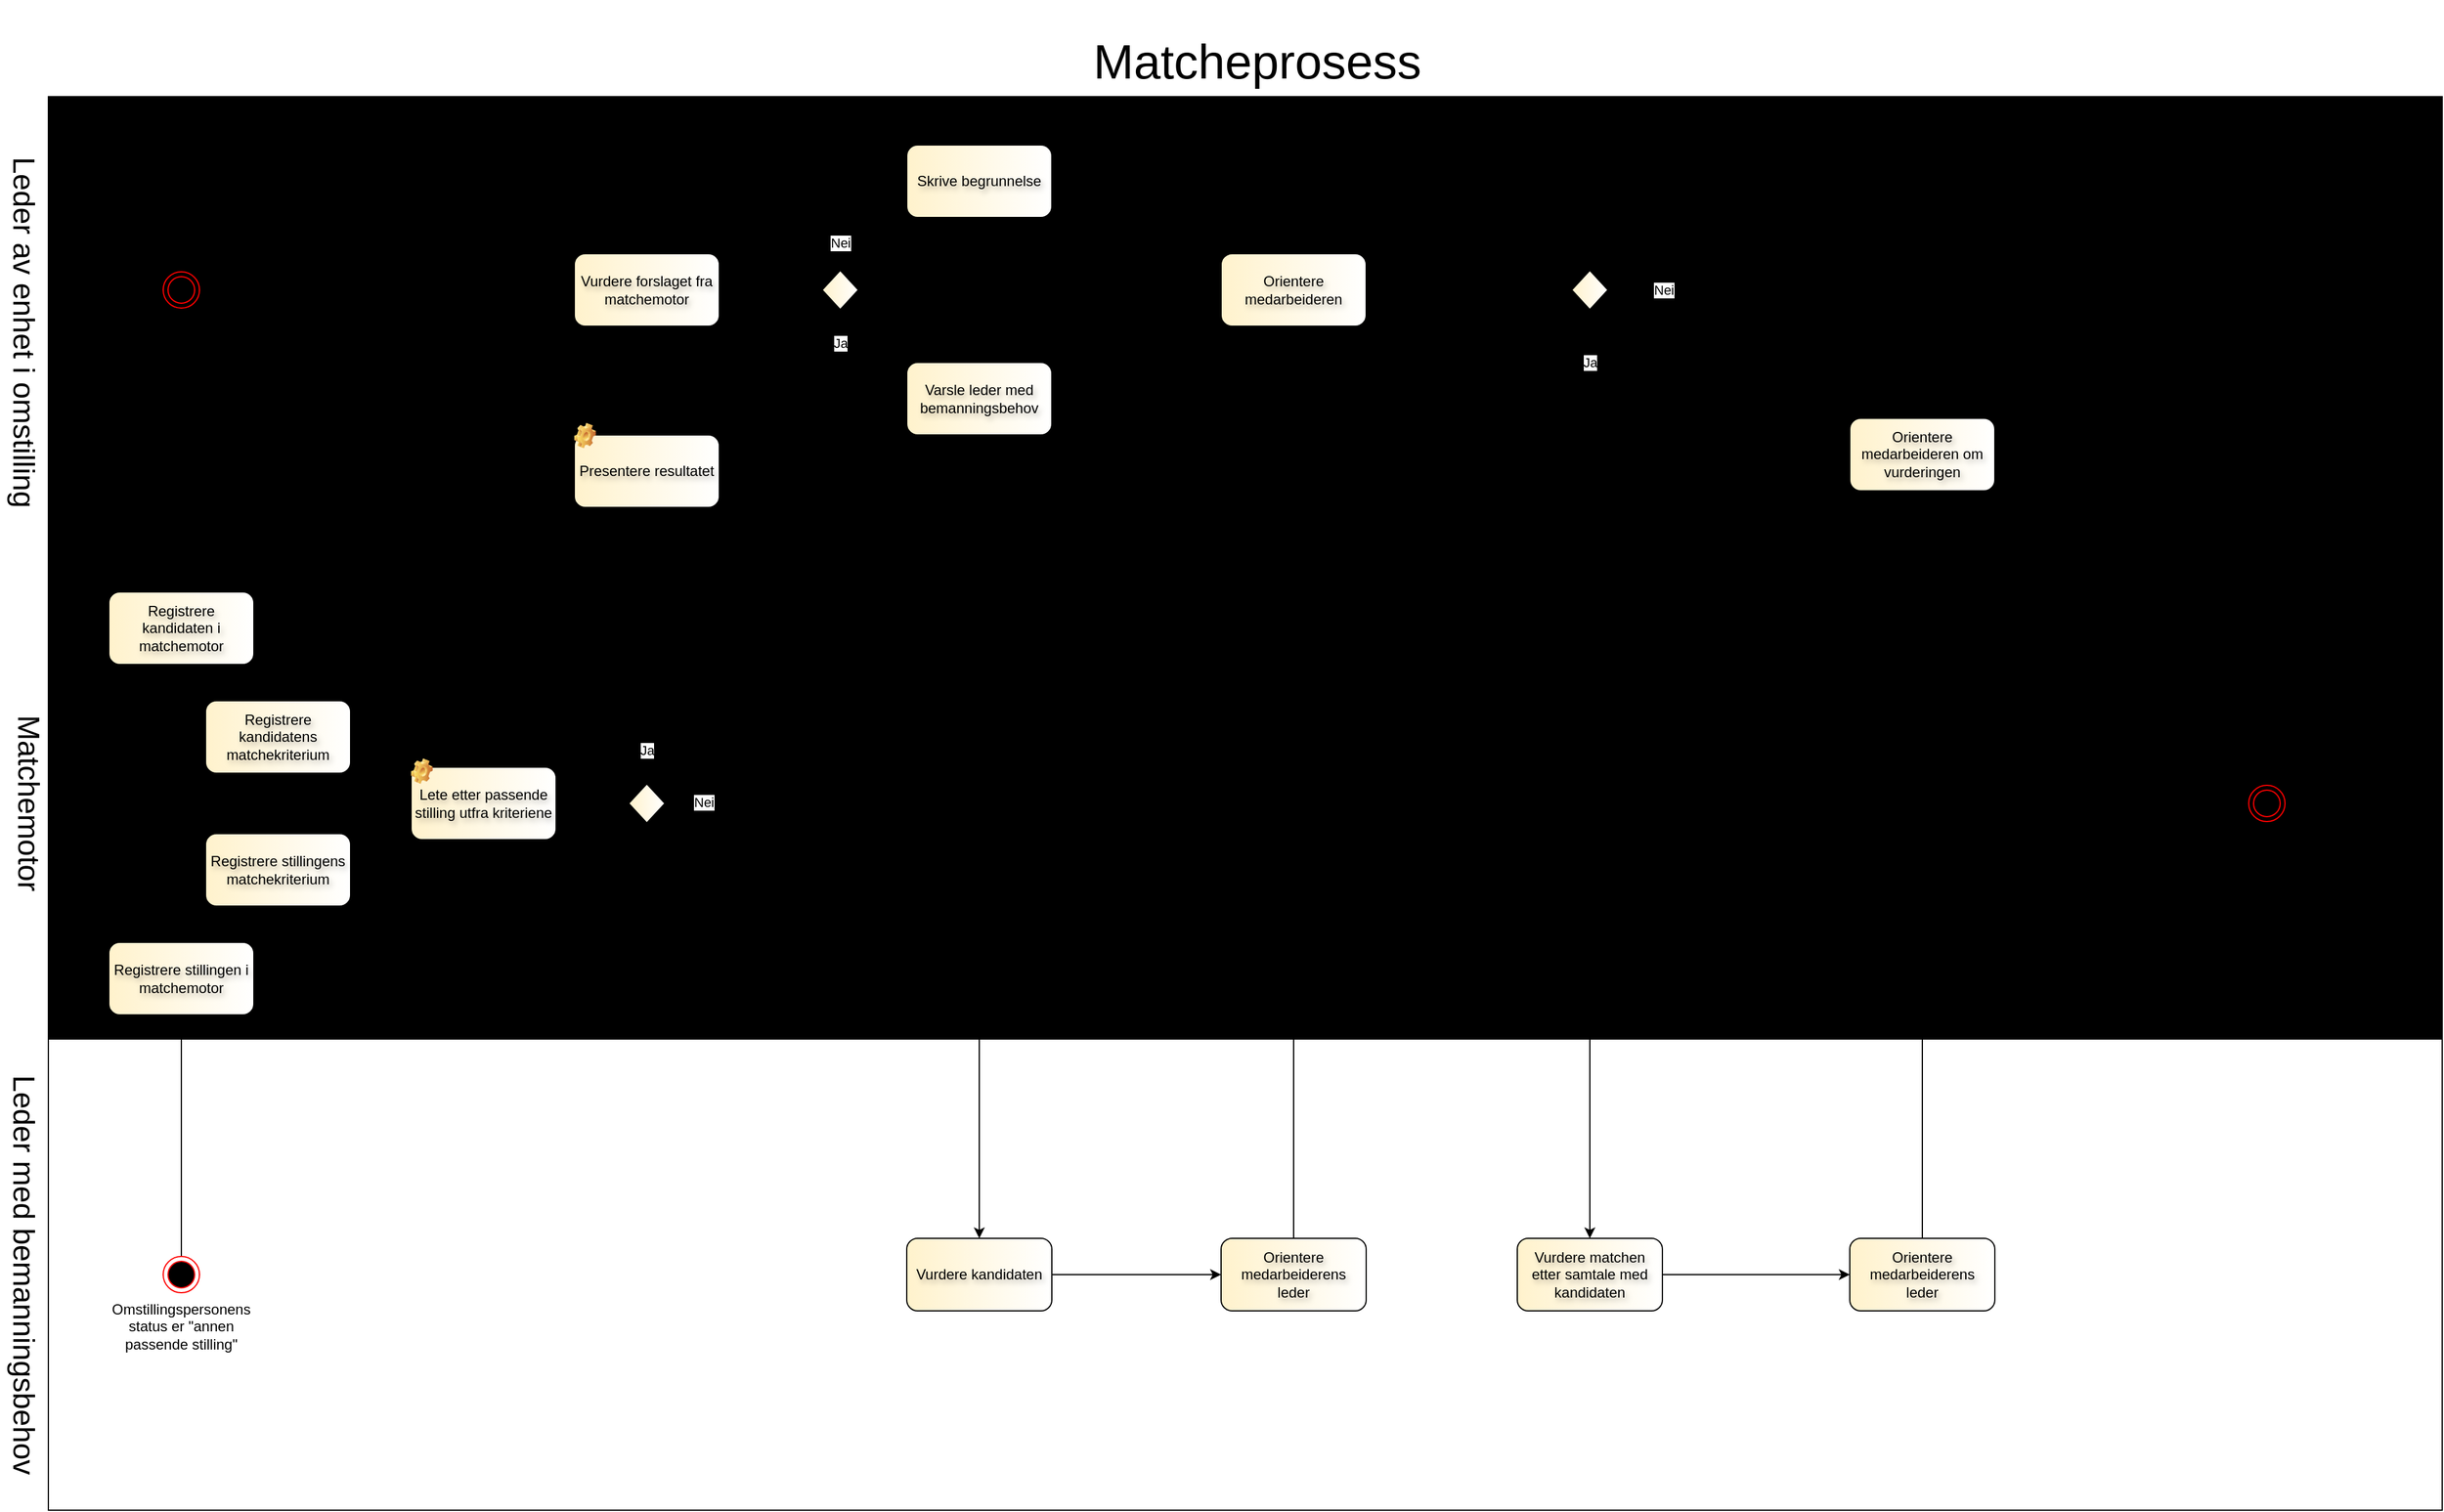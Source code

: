<mxfile version="26.1.3">
  <diagram name="Page-1" id="dPI5HspIhkFptaoozQgk">
    <mxGraphModel dx="4763" dy="2349" grid="1" gridSize="10" guides="1" tooltips="1" connect="1" arrows="1" fold="1" page="1" pageScale="1" pageWidth="827" pageHeight="1169" math="0" shadow="0">
      <root>
        <mxCell id="0" />
        <mxCell id="1" parent="0" />
        <mxCell id="sqZSUwt8y7oiJ_LlSGiX-1" value="&lt;font style=&quot;font-size: 25px;&quot;&gt;Matchemotor&lt;/font&gt;" style="rounded=0;whiteSpace=wrap;html=1;labelPosition=left;verticalLabelPosition=middle;align=right;verticalAlign=middle;textDirection=vertical-rl;textShadow=0;gradientColor=light-dark(#ffffff, #ededed);" vertex="1" parent="1">
          <mxGeometry x="-840" y="-280" width="1980" height="390" as="geometry" />
        </mxCell>
        <mxCell id="sqZSUwt8y7oiJ_LlSGiX-2" value="&lt;font style=&quot;font-size: 25px;&quot;&gt;Leder av enhet i omstilling&lt;/font&gt;" style="rounded=0;whiteSpace=wrap;html=1;labelPosition=left;verticalLabelPosition=middle;align=right;verticalAlign=middle;textDirection=vertical-rl;fontSize=32;gradientColor=light-dark(#ffffff, #ededed);" vertex="1" parent="1">
          <mxGeometry x="-840" y="-670" width="1980" height="390" as="geometry" />
        </mxCell>
        <mxCell id="sqZSUwt8y7oiJ_LlSGiX-6" value="&lt;font style=&quot;font-size: 25px;&quot;&gt;Leder med bemanningsbehov&lt;/font&gt;" style="rounded=0;whiteSpace=wrap;html=1;labelPosition=left;verticalLabelPosition=middle;align=right;verticalAlign=middle;textDirection=vertical-rl;fontSize=32;" vertex="1" parent="1">
          <mxGeometry x="-840" y="110" width="1980" height="390" as="geometry" />
        </mxCell>
        <mxCell id="sqZSUwt8y7oiJ_LlSGiX-12" value="" style="edgeStyle=orthogonalEdgeStyle;rounded=0;orthogonalLoop=1;jettySize=auto;html=1;" edge="1" parent="1" source="sqZSUwt8y7oiJ_LlSGiX-7" target="sqZSUwt8y7oiJ_LlSGiX-8">
          <mxGeometry relative="1" as="geometry" />
        </mxCell>
        <mxCell id="sqZSUwt8y7oiJ_LlSGiX-7" value="Registrere kandidaten i matchemotor" style="rounded=1;whiteSpace=wrap;html=1;textShadow=1;labelBackgroundColor=none;fillColor=#fff2cc;strokeColor=#000000;gradientColor=#FFFFFF;gradientDirection=east;perimeterSpacing=0;spacing=4;" vertex="1" parent="1">
          <mxGeometry x="-790" y="-260" width="120" height="60" as="geometry" />
        </mxCell>
        <mxCell id="sqZSUwt8y7oiJ_LlSGiX-13" value="" style="edgeStyle=orthogonalEdgeStyle;rounded=0;orthogonalLoop=1;jettySize=auto;html=1;" edge="1" parent="1" source="sqZSUwt8y7oiJ_LlSGiX-8" target="sqZSUwt8y7oiJ_LlSGiX-11">
          <mxGeometry relative="1" as="geometry" />
        </mxCell>
        <mxCell id="sqZSUwt8y7oiJ_LlSGiX-8" value="Registrere kandidatens matchekriterium" style="rounded=1;whiteSpace=wrap;html=1;textShadow=1;labelBackgroundColor=none;fillColor=#fff2cc;strokeColor=#000000;gradientColor=#FFFFFF;gradientDirection=east;perimeterSpacing=0;spacing=4;" vertex="1" parent="1">
          <mxGeometry x="-710" y="-170" width="120" height="60" as="geometry" />
        </mxCell>
        <mxCell id="sqZSUwt8y7oiJ_LlSGiX-15" value="" style="edgeStyle=orthogonalEdgeStyle;rounded=0;orthogonalLoop=1;jettySize=auto;html=1;" edge="1" parent="1" source="sqZSUwt8y7oiJ_LlSGiX-9" target="sqZSUwt8y7oiJ_LlSGiX-10">
          <mxGeometry relative="1" as="geometry" />
        </mxCell>
        <mxCell id="sqZSUwt8y7oiJ_LlSGiX-9" value="Registrere stillingen i matchemotor" style="rounded=1;whiteSpace=wrap;html=1;textShadow=1;labelBackgroundColor=none;fillColor=#fff2cc;strokeColor=#000000;gradientColor=#FFFFFF;gradientDirection=east;perimeterSpacing=0;spacing=4;" vertex="1" parent="1">
          <mxGeometry x="-790" y="30" width="120" height="60" as="geometry" />
        </mxCell>
        <mxCell id="sqZSUwt8y7oiJ_LlSGiX-14" value="" style="edgeStyle=orthogonalEdgeStyle;rounded=0;orthogonalLoop=1;jettySize=auto;html=1;" edge="1" parent="1" source="sqZSUwt8y7oiJ_LlSGiX-10" target="sqZSUwt8y7oiJ_LlSGiX-11">
          <mxGeometry relative="1" as="geometry" />
        </mxCell>
        <mxCell id="sqZSUwt8y7oiJ_LlSGiX-10" value="Registrere stillingens matchekriterium" style="rounded=1;whiteSpace=wrap;html=1;textShadow=1;labelBackgroundColor=none;fillColor=#fff2cc;strokeColor=#000000;gradientColor=#FFFFFF;gradientDirection=east;perimeterSpacing=0;spacing=4;" vertex="1" parent="1">
          <mxGeometry x="-710" y="-60" width="120" height="60" as="geometry" />
        </mxCell>
        <mxCell id="sqZSUwt8y7oiJ_LlSGiX-34" value="" style="edgeStyle=orthogonalEdgeStyle;rounded=0;orthogonalLoop=1;jettySize=auto;html=1;" edge="1" parent="1" source="sqZSUwt8y7oiJ_LlSGiX-11" target="sqZSUwt8y7oiJ_LlSGiX-31">
          <mxGeometry relative="1" as="geometry" />
        </mxCell>
        <mxCell id="sqZSUwt8y7oiJ_LlSGiX-11" value="Lete etter passende stilling utfra kriteriene" style="rounded=1;whiteSpace=wrap;html=1;textShadow=1;labelBackgroundColor=none;fillColor=#fff2cc;strokeColor=#000000;gradientColor=#FFFFFF;gradientDirection=east;perimeterSpacing=0;spacing=4;" vertex="1" parent="1">
          <mxGeometry x="-540" y="-115" width="120" height="60" as="geometry" />
        </mxCell>
        <mxCell id="sqZSUwt8y7oiJ_LlSGiX-18" value="" style="edgeStyle=orthogonalEdgeStyle;rounded=0;orthogonalLoop=1;jettySize=auto;html=1;entryX=0.5;entryY=0;entryDx=0;entryDy=0;" edge="1" parent="1" source="sqZSUwt8y7oiJ_LlSGiX-16" target="sqZSUwt8y7oiJ_LlSGiX-7">
          <mxGeometry relative="1" as="geometry">
            <mxPoint x="-730" y="-375" as="targetPoint" />
          </mxGeometry>
        </mxCell>
        <mxCell id="sqZSUwt8y7oiJ_LlSGiX-16" value="Omstillingspersonens status er &quot;a&lt;span style=&quot;background-color: transparent; color: light-dark(rgb(0, 0, 0), rgb(255, 255, 255));&quot;&gt;nnen passende stilling&quot;&lt;/span&gt;" style="ellipse;html=1;shape=endState;fillColor=#000000;strokeColor=#ff0000;labelPosition=center;verticalLabelPosition=top;align=center;verticalAlign=bottom;whiteSpace=wrap;" vertex="1" parent="1">
          <mxGeometry x="-745" y="-525" width="30" height="30" as="geometry" />
        </mxCell>
        <mxCell id="sqZSUwt8y7oiJ_LlSGiX-20" value="" style="edgeStyle=orthogonalEdgeStyle;rounded=0;orthogonalLoop=1;jettySize=auto;html=1;" edge="1" parent="1" source="sqZSUwt8y7oiJ_LlSGiX-19" target="sqZSUwt8y7oiJ_LlSGiX-9">
          <mxGeometry relative="1" as="geometry" />
        </mxCell>
        <mxCell id="sqZSUwt8y7oiJ_LlSGiX-19" value="Omstillingspersonens status er &quot;a&lt;span style=&quot;background-color: transparent; color: light-dark(rgb(0, 0, 0), rgb(255, 255, 255));&quot;&gt;nnen passende stilling&quot;&lt;/span&gt;" style="ellipse;html=1;shape=endState;fillColor=#000000;strokeColor=#ff0000;labelPosition=center;verticalLabelPosition=bottom;align=center;verticalAlign=top;whiteSpace=wrap;" vertex="1" parent="1">
          <mxGeometry x="-745" y="290" width="30" height="30" as="geometry" />
        </mxCell>
        <mxCell id="sqZSUwt8y7oiJ_LlSGiX-36" value="" style="edgeStyle=orthogonalEdgeStyle;rounded=0;orthogonalLoop=1;jettySize=auto;html=1;entryX=0.5;entryY=1;entryDx=0;entryDy=0;" edge="1" parent="1" source="sqZSUwt8y7oiJ_LlSGiX-31" target="sqZSUwt8y7oiJ_LlSGiX-37">
          <mxGeometry relative="1" as="geometry">
            <mxPoint x="-345" y="-167.5" as="targetPoint" />
          </mxGeometry>
        </mxCell>
        <mxCell id="sqZSUwt8y7oiJ_LlSGiX-38" value="Ja" style="edgeLabel;html=1;align=center;verticalAlign=middle;resizable=0;points=[];" vertex="1" connectable="0" parent="sqZSUwt8y7oiJ_LlSGiX-36">
          <mxGeometry x="-0.539" relative="1" as="geometry">
            <mxPoint y="24" as="offset" />
          </mxGeometry>
        </mxCell>
        <mxCell id="sqZSUwt8y7oiJ_LlSGiX-40" value="" style="edgeStyle=orthogonalEdgeStyle;rounded=0;orthogonalLoop=1;jettySize=auto;html=1;entryX=0;entryY=0.5;entryDx=0;entryDy=0;" edge="1" parent="1" source="sqZSUwt8y7oiJ_LlSGiX-31" target="sqZSUwt8y7oiJ_LlSGiX-78">
          <mxGeometry relative="1" as="geometry">
            <mxPoint x="-235" y="-85.0" as="targetPoint" />
          </mxGeometry>
        </mxCell>
        <mxCell id="sqZSUwt8y7oiJ_LlSGiX-89" value="Nei" style="edgeLabel;html=1;align=center;verticalAlign=middle;resizable=0;points=[];" vertex="1" connectable="0" parent="sqZSUwt8y7oiJ_LlSGiX-40">
          <mxGeometry x="-0.952" y="1" relative="1" as="geometry">
            <mxPoint as="offset" />
          </mxGeometry>
        </mxCell>
        <mxCell id="sqZSUwt8y7oiJ_LlSGiX-31" value="Passende stilling funnet?" style="rhombus;whiteSpace=wrap;html=1;labelPosition=center;verticalLabelPosition=bottom;align=center;verticalAlign=top;gradientColor=#FFFFFF;gradientDirection=east;fillColor=#FFF2CC;" vertex="1" parent="1">
          <mxGeometry x="-360" y="-101.25" width="30" height="32.5" as="geometry" />
        </mxCell>
        <mxCell id="sqZSUwt8y7oiJ_LlSGiX-43" value="" style="edgeStyle=orthogonalEdgeStyle;rounded=0;orthogonalLoop=1;jettySize=auto;html=1;" edge="1" parent="1" source="sqZSUwt8y7oiJ_LlSGiX-37" target="sqZSUwt8y7oiJ_LlSGiX-42">
          <mxGeometry relative="1" as="geometry" />
        </mxCell>
        <mxCell id="sqZSUwt8y7oiJ_LlSGiX-37" value="Presentere resultatet" style="rounded=1;whiteSpace=wrap;html=1;textShadow=1;labelBackgroundColor=none;fillColor=#fff2cc;strokeColor=#000000;gradientColor=#FFFFFF;gradientDirection=east;perimeterSpacing=0;spacing=4;" vertex="1" parent="1">
          <mxGeometry x="-405" y="-390" width="120" height="60" as="geometry" />
        </mxCell>
        <mxCell id="sqZSUwt8y7oiJ_LlSGiX-47" value="" style="edgeStyle=orthogonalEdgeStyle;rounded=0;orthogonalLoop=1;jettySize=auto;html=1;" edge="1" parent="1" source="sqZSUwt8y7oiJ_LlSGiX-42" target="sqZSUwt8y7oiJ_LlSGiX-44">
          <mxGeometry relative="1" as="geometry" />
        </mxCell>
        <mxCell id="sqZSUwt8y7oiJ_LlSGiX-42" value="Vurdere forslaget fra matchemotor" style="rounded=1;whiteSpace=wrap;html=1;textShadow=1;labelBackgroundColor=none;fillColor=#fff2cc;strokeColor=#000000;gradientColor=#FFFFFF;gradientDirection=east;perimeterSpacing=0;spacing=4;" vertex="1" parent="1">
          <mxGeometry x="-405" y="-540" width="120" height="60" as="geometry" />
        </mxCell>
        <mxCell id="sqZSUwt8y7oiJ_LlSGiX-49" value="" style="edgeStyle=orthogonalEdgeStyle;rounded=0;orthogonalLoop=1;jettySize=auto;html=1;entryX=0;entryY=0.5;entryDx=0;entryDy=0;" edge="1" parent="1" source="sqZSUwt8y7oiJ_LlSGiX-44" target="sqZSUwt8y7oiJ_LlSGiX-46">
          <mxGeometry relative="1" as="geometry">
            <mxPoint x="-185" y="-606.25" as="targetPoint" />
            <Array as="points">
              <mxPoint x="-185" y="-600" />
            </Array>
          </mxGeometry>
        </mxCell>
        <mxCell id="sqZSUwt8y7oiJ_LlSGiX-88" value="Nei" style="edgeLabel;html=1;align=center;verticalAlign=middle;resizable=0;points=[];" vertex="1" connectable="0" parent="sqZSUwt8y7oiJ_LlSGiX-49">
          <mxGeometry x="-0.27" y="-1" relative="1" as="geometry">
            <mxPoint x="-1" y="24" as="offset" />
          </mxGeometry>
        </mxCell>
        <mxCell id="sqZSUwt8y7oiJ_LlSGiX-52" value="" style="edgeStyle=orthogonalEdgeStyle;rounded=0;orthogonalLoop=1;jettySize=auto;html=1;entryX=0.008;entryY=0.614;entryDx=0;entryDy=0;entryPerimeter=0;" edge="1" parent="1" source="sqZSUwt8y7oiJ_LlSGiX-44" target="sqZSUwt8y7oiJ_LlSGiX-45">
          <mxGeometry relative="1" as="geometry">
            <mxPoint x="-185" y="-397.5" as="targetPoint" />
            <Array as="points">
              <mxPoint x="-185" y="-413" />
            </Array>
          </mxGeometry>
        </mxCell>
        <mxCell id="sqZSUwt8y7oiJ_LlSGiX-87" value="Ja" style="edgeLabel;html=1;align=center;verticalAlign=middle;resizable=0;points=[];" vertex="1" connectable="0" parent="sqZSUwt8y7oiJ_LlSGiX-52">
          <mxGeometry x="-0.591" relative="1" as="geometry">
            <mxPoint y="-1" as="offset" />
          </mxGeometry>
        </mxCell>
        <mxCell id="sqZSUwt8y7oiJ_LlSGiX-44" value="Er stillingen aktuell?" style="rhombus;whiteSpace=wrap;html=1;labelPosition=right;verticalLabelPosition=middle;align=left;verticalAlign=middle;gradientColor=#FFFFFF;gradientDirection=east;fillColor=#FFF2CC;" vertex="1" parent="1">
          <mxGeometry x="-200" y="-526.25" width="30" height="32.5" as="geometry" />
        </mxCell>
        <mxCell id="sqZSUwt8y7oiJ_LlSGiX-54" value="" style="edgeStyle=orthogonalEdgeStyle;rounded=0;orthogonalLoop=1;jettySize=auto;html=1;entryX=0.5;entryY=0;entryDx=0;entryDy=0;" edge="1" parent="1" source="sqZSUwt8y7oiJ_LlSGiX-45" target="sqZSUwt8y7oiJ_LlSGiX-53">
          <mxGeometry relative="1" as="geometry" />
        </mxCell>
        <mxCell id="sqZSUwt8y7oiJ_LlSGiX-45" value="Varsle leder med bemanningsbehov" style="rounded=1;whiteSpace=wrap;html=1;textShadow=1;labelBackgroundColor=none;fillColor=#fff2cc;strokeColor=#000000;gradientColor=#FFFFFF;gradientDirection=east;perimeterSpacing=0;spacing=4;" vertex="1" parent="1">
          <mxGeometry x="-130" y="-450" width="120" height="60" as="geometry" />
        </mxCell>
        <mxCell id="sqZSUwt8y7oiJ_LlSGiX-81" value="" style="edgeStyle=orthogonalEdgeStyle;rounded=0;orthogonalLoop=1;jettySize=auto;html=1;entryX=0.5;entryY=0;entryDx=0;entryDy=0;" edge="1" parent="1" source="sqZSUwt8y7oiJ_LlSGiX-46" target="sqZSUwt8y7oiJ_LlSGiX-78">
          <mxGeometry relative="1" as="geometry">
            <mxPoint x="130" y="-600" as="targetPoint" />
          </mxGeometry>
        </mxCell>
        <mxCell id="sqZSUwt8y7oiJ_LlSGiX-46" value="Skrive begrunnelse" style="rounded=1;whiteSpace=wrap;html=1;textShadow=1;labelBackgroundColor=none;fillColor=#fff2cc;strokeColor=#000000;gradientColor=#FFFFFF;gradientDirection=east;perimeterSpacing=0;spacing=4;" vertex="1" parent="1">
          <mxGeometry x="-130" y="-630" width="120" height="60" as="geometry" />
        </mxCell>
        <mxCell id="sqZSUwt8y7oiJ_LlSGiX-57" value="" style="edgeStyle=orthogonalEdgeStyle;rounded=0;orthogonalLoop=1;jettySize=auto;html=1;entryX=0;entryY=0.5;entryDx=0;entryDy=0;" edge="1" parent="1" source="sqZSUwt8y7oiJ_LlSGiX-53" target="sqZSUwt8y7oiJ_LlSGiX-55">
          <mxGeometry relative="1" as="geometry">
            <mxPoint x="70" y="305" as="targetPoint" />
          </mxGeometry>
        </mxCell>
        <mxCell id="sqZSUwt8y7oiJ_LlSGiX-53" value="Vurdere kandidaten" style="rounded=1;whiteSpace=wrap;html=1;textShadow=1;labelBackgroundColor=none;fillColor=#fff2cc;strokeColor=#000000;gradientColor=#FFFFFF;gradientDirection=east;perimeterSpacing=0;spacing=4;" vertex="1" parent="1">
          <mxGeometry x="-130" y="275" width="120" height="60" as="geometry" />
        </mxCell>
        <mxCell id="sqZSUwt8y7oiJ_LlSGiX-60" value="" style="edgeStyle=orthogonalEdgeStyle;rounded=0;orthogonalLoop=1;jettySize=auto;html=1;entryX=0.5;entryY=1;entryDx=0;entryDy=0;" edge="1" parent="1" source="sqZSUwt8y7oiJ_LlSGiX-55" target="sqZSUwt8y7oiJ_LlSGiX-58">
          <mxGeometry relative="1" as="geometry">
            <mxPoint x="190" y="165" as="targetPoint" />
          </mxGeometry>
        </mxCell>
        <mxCell id="sqZSUwt8y7oiJ_LlSGiX-55" value="Orientere medarbeiderens leder" style="rounded=1;whiteSpace=wrap;html=1;textShadow=1;labelBackgroundColor=none;fillColor=#fff2cc;strokeColor=#000000;gradientColor=#FFFFFF;gradientDirection=east;perimeterSpacing=0;spacing=4;" vertex="1" parent="1">
          <mxGeometry x="130" y="275" width="120" height="60" as="geometry" />
        </mxCell>
        <mxCell id="sqZSUwt8y7oiJ_LlSGiX-71" value="" style="edgeStyle=orthogonalEdgeStyle;rounded=0;orthogonalLoop=1;jettySize=auto;html=1;entryX=0;entryY=0.5;entryDx=0;entryDy=0;" edge="1" parent="1" source="sqZSUwt8y7oiJ_LlSGiX-58" target="sqZSUwt8y7oiJ_LlSGiX-61">
          <mxGeometry relative="1" as="geometry">
            <mxPoint x="390" y="-420" as="targetPoint" />
          </mxGeometry>
        </mxCell>
        <mxCell id="sqZSUwt8y7oiJ_LlSGiX-58" value="Orientere medarbeideren" style="rounded=1;whiteSpace=wrap;html=1;textShadow=1;labelBackgroundColor=none;fillColor=#fff2cc;strokeColor=#000000;gradientColor=#FFFFFF;gradientDirection=east;perimeterSpacing=0;spacing=4;" vertex="1" parent="1">
          <mxGeometry x="130" y="-540" width="120" height="60" as="geometry" />
        </mxCell>
        <mxCell id="sqZSUwt8y7oiJ_LlSGiX-65" value="" style="edgeStyle=orthogonalEdgeStyle;rounded=0;orthogonalLoop=1;jettySize=auto;html=1;entryX=0.5;entryY=0;entryDx=0;entryDy=0;" edge="1" parent="1" source="sqZSUwt8y7oiJ_LlSGiX-61" target="sqZSUwt8y7oiJ_LlSGiX-72">
          <mxGeometry relative="1" as="geometry">
            <mxPoint x="435" y="-307.5" as="targetPoint" />
          </mxGeometry>
        </mxCell>
        <mxCell id="sqZSUwt8y7oiJ_LlSGiX-66" value="Ja" style="edgeLabel;html=1;align=center;verticalAlign=middle;resizable=0;points=[];" vertex="1" connectable="0" parent="sqZSUwt8y7oiJ_LlSGiX-65">
          <mxGeometry x="-0.041" y="-3" relative="1" as="geometry">
            <mxPoint x="3" y="-325" as="offset" />
          </mxGeometry>
        </mxCell>
        <mxCell id="sqZSUwt8y7oiJ_LlSGiX-68" value="" style="edgeStyle=orthogonalEdgeStyle;rounded=0;orthogonalLoop=1;jettySize=auto;html=1;entryX=0.5;entryY=0;entryDx=0;entryDy=0;" edge="1" parent="1" source="sqZSUwt8y7oiJ_LlSGiX-61" target="sqZSUwt8y7oiJ_LlSGiX-78">
          <mxGeometry relative="1" as="geometry">
            <mxPoint x="545" y="-420" as="targetPoint" />
          </mxGeometry>
        </mxCell>
        <mxCell id="sqZSUwt8y7oiJ_LlSGiX-69" value="Nei" style="edgeLabel;html=1;align=center;verticalAlign=middle;resizable=0;points=[];" vertex="1" connectable="0" parent="sqZSUwt8y7oiJ_LlSGiX-68">
          <mxGeometry x="0.065" y="-2" relative="1" as="geometry">
            <mxPoint x="-463" y="-2" as="offset" />
          </mxGeometry>
        </mxCell>
        <mxCell id="sqZSUwt8y7oiJ_LlSGiX-61" value="Er medarbeider aktuell for stillingen?" style="rhombus;whiteSpace=wrap;html=1;labelPosition=center;verticalLabelPosition=top;align=center;verticalAlign=bottom;gradientColor=#FFFFFF;gradientDirection=east;fillColor=#FFF2CC;" vertex="1" parent="1">
          <mxGeometry x="420" y="-526.25" width="30" height="32.5" as="geometry" />
        </mxCell>
        <mxCell id="sqZSUwt8y7oiJ_LlSGiX-75" value="" style="edgeStyle=orthogonalEdgeStyle;rounded=0;orthogonalLoop=1;jettySize=auto;html=1;entryX=0;entryY=0.5;entryDx=0;entryDy=0;" edge="1" parent="1" source="sqZSUwt8y7oiJ_LlSGiX-72" target="sqZSUwt8y7oiJ_LlSGiX-73">
          <mxGeometry relative="1" as="geometry">
            <mxPoint x="635" y="305" as="targetPoint" />
          </mxGeometry>
        </mxCell>
        <mxCell id="sqZSUwt8y7oiJ_LlSGiX-72" value="Vurdere matchen etter samtale med kandidaten" style="rounded=1;whiteSpace=wrap;html=1;textShadow=1;labelBackgroundColor=none;fillColor=#fff2cc;strokeColor=#000000;gradientColor=#FFFFFF;gradientDirection=east;perimeterSpacing=0;spacing=4;" vertex="1" parent="1">
          <mxGeometry x="375" y="275" width="120" height="60" as="geometry" />
        </mxCell>
        <mxCell id="sqZSUwt8y7oiJ_LlSGiX-84" value="" style="edgeStyle=orthogonalEdgeStyle;rounded=0;orthogonalLoop=1;jettySize=auto;html=1;entryX=0.5;entryY=1;entryDx=0;entryDy=0;" edge="1" parent="1" source="sqZSUwt8y7oiJ_LlSGiX-73" target="sqZSUwt8y7oiJ_LlSGiX-76">
          <mxGeometry relative="1" as="geometry">
            <mxPoint x="710" y="205" as="targetPoint" />
          </mxGeometry>
        </mxCell>
        <mxCell id="sqZSUwt8y7oiJ_LlSGiX-73" value="Orientere medarbeiderens leder" style="rounded=1;whiteSpace=wrap;html=1;textShadow=1;labelBackgroundColor=none;fillColor=#fff2cc;strokeColor=#000000;gradientColor=#FFFFFF;gradientDirection=east;perimeterSpacing=0;spacing=4;" vertex="1" parent="1">
          <mxGeometry x="650" y="275" width="120" height="60" as="geometry" />
        </mxCell>
        <mxCell id="sqZSUwt8y7oiJ_LlSGiX-86" value="" style="edgeStyle=orthogonalEdgeStyle;rounded=0;orthogonalLoop=1;jettySize=auto;html=1;entryX=0.5;entryY=0;entryDx=0;entryDy=0;" edge="1" parent="1" source="sqZSUwt8y7oiJ_LlSGiX-76" target="sqZSUwt8y7oiJ_LlSGiX-78">
          <mxGeometry relative="1" as="geometry">
            <mxPoint x="910" y="-373.75" as="targetPoint" />
          </mxGeometry>
        </mxCell>
        <mxCell id="sqZSUwt8y7oiJ_LlSGiX-76" value="Orientere medarbeideren om vurderingen" style="rounded=1;whiteSpace=wrap;html=1;textShadow=1;labelBackgroundColor=none;fillColor=#fff2cc;strokeColor=#000000;gradientColor=#FFFFFF;gradientDirection=east;perimeterSpacing=0;spacing=4;" vertex="1" parent="1">
          <mxGeometry x="650" y="-403.75" width="120" height="60" as="geometry" />
        </mxCell>
        <mxCell id="sqZSUwt8y7oiJ_LlSGiX-78" value="" style="ellipse;html=1;shape=endState;fillColor=#000000;strokeColor=#ff0000;labelPosition=center;verticalLabelPosition=top;align=center;verticalAlign=bottom;whiteSpace=wrap;" vertex="1" parent="1">
          <mxGeometry x="980" y="-100" width="30" height="30" as="geometry" />
        </mxCell>
        <mxCell id="sqZSUwt8y7oiJ_LlSGiX-90" value="" style="shape=image;html=1;verticalLabelPosition=bottom;verticalAlign=top;imageAspect=1;aspect=fixed;image=img/clipart/Gear_128x128.png" vertex="1" parent="1">
          <mxGeometry x="-540" y="-122.25" width="17.9" height="21" as="geometry" />
        </mxCell>
        <mxCell id="sqZSUwt8y7oiJ_LlSGiX-91" value="" style="shape=image;html=1;verticalLabelPosition=bottom;verticalAlign=top;imageAspect=1;aspect=fixed;image=img/clipart/Gear_128x128.png" vertex="1" parent="1">
          <mxGeometry x="-405" y="-400" width="17.9" height="21" as="geometry" />
        </mxCell>
        <mxCell id="sqZSUwt8y7oiJ_LlSGiX-92" value="&lt;font style=&quot;font-size: 40px;&quot;&gt;Matcheprosess&lt;/font&gt;" style="text;html=1;align=center;verticalAlign=middle;whiteSpace=wrap;rounded=0;" vertex="1" parent="1">
          <mxGeometry x="-10" y="-750" width="340" height="100" as="geometry" />
        </mxCell>
      </root>
    </mxGraphModel>
  </diagram>
</mxfile>
